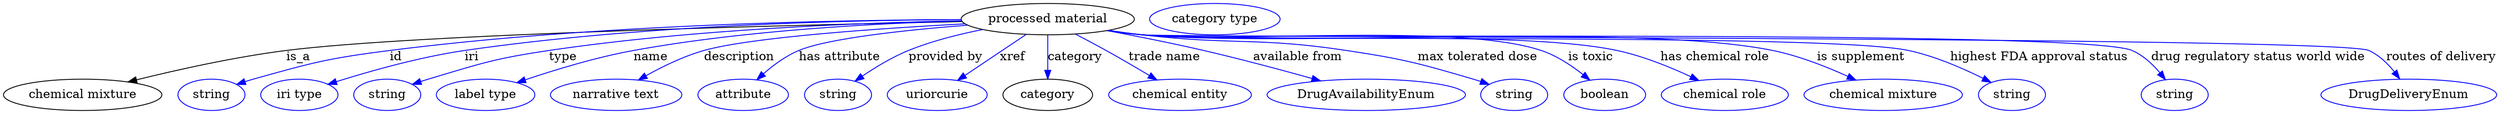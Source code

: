 digraph {
	graph [bb="0,0,2860,123"];
	node [label="\N"];
	"processed material"	[height=0.5,
		label="processed material",
		pos="1197,105",
		width=2.7623];
	"chemical mixture"	[height=0.5,
		pos="90.992,18",
		width=2.5276];
	"processed material" -> "chemical mixture"	[label=is_a,
		lp="337.99,61.5",
		pos="e,142.84,32.798 1098.4,102.17 902.65,98.2 471.09,87.593 323.99,69 265.29,61.581 199.47,46.848 152.79,35.287"];
	id	[color=blue,
		height=0.5,
		label=string,
		pos="237.99,18",
		width=1.0652];
	"processed material" -> id	[color=blue,
		label=id,
		lp="449.99,61.5",
		pos="e,266.98,29.966 1097.4,104.46 952.76,103.98 676.17,98.721 442.99,69 372.26,59.984 354.64,55.278 285.99,36 282.89,35.128 279.69,34.158 \
276.49,33.138",
		style=solid];
	iri	[color=blue,
		height=0.5,
		label="iri type",
		pos="338.99,18",
		width=1.2277];
	"processed material" -> iri	[color=blue,
		label=iri,
		lp="536.99,61.5",
		pos="e,372.16,30.157 1097.4,104.53 966.36,103.92 729.22,98.279 528.99,69 477.56,61.48 420.04,45.196 381.9,33.247",
		style=solid];
	type	[color=blue,
		height=0.5,
		label=string,
		pos="439.99,18",
		width=1.0652];
	"processed material" -> type	[color=blue,
		label=type,
		lp="640.99,61.5",
		pos="e,468.91,30.034 1098,103.14 983.54,100.95 789.7,93.542 624.99,69 562.62,59.706 547.41,54.087 486.99,36 484.23,35.172 481.38,34.272 \
478.53,33.332",
		style=solid];
	name	[color=blue,
		height=0.5,
		label="label type",
		pos="552.99,18",
		width=1.5707];
	"processed material" -> name	[color=blue,
		label=name,
		lp="741.99,61.5",
		pos="e,588.71,32.003 1098,102.86 1001.3,100.3 850.52,92.467 721.99,69 679.25,61.197 631.94,46.669 598.27,35.276",
		style=solid];
	description	[color=blue,
		height=0.5,
		label="narrative text",
		pos="702.99,18",
		width=2.0943];
	"processed material" -> description	[color=blue,
		label=description,
		lp="842.49,61.5",
		pos="e,728.35,35.208 1101.6,99.691 1003.1,94.5 856.28,84.494 801.99,69 779.34,62.535 755.73,50.831 737.25,40.372",
		style=solid];
	"has attribute"	[color=blue,
		height=0.5,
		label=attribute,
		pos="847.99,18",
		width=1.4443];
	"processed material" -> "has attribute"	[color=blue,
		label="has attribute",
		lp="957.99,61.5",
		pos="e,863.46,35.361 1104.8,98.143 1034.8,92.691 945.02,83.241 910.99,69 896.27,62.841 882.14,52.219 871.01,42.344",
		style=solid];
	"provided by"	[color=blue,
		height=0.5,
		label=string,
		pos="955.99,18",
		width=1.0652];
	"processed material" -> "provided by"	[color=blue,
		label="provided by",
		lp="1079.5,61.5",
		pos="e,975.62,33.752 1122.1,93.043 1094.7,87.635 1063.9,79.871 1037,69 1018.3,61.44 999.01,49.724 983.96,39.533",
		style=solid];
	xref	[color=blue,
		height=0.5,
		label=uriorcurie,
		pos="1070,18",
		width=1.5887];
	"processed material" -> xref	[color=blue,
		label=xref,
		lp="1156.5,61.5",
		pos="e,1093.4,34.688 1172.2,87.409 1152.2,73.991 1123.8,55.001 1102,40.432",
		style=solid];
	category	[height=0.5,
		pos="1197,18",
		width=1.4263];
	"processed material" -> category	[color=blue,
		label=category,
		lp="1228.5,61.5",
		pos="e,1197,36.175 1197,86.799 1197,75.163 1197,59.548 1197,46.237",
		style=solid];
	"trade name"	[color=blue,
		height=0.5,
		label="chemical entity",
		pos="1348,18",
		width=2.2748];
	"processed material" -> "trade name"	[color=blue,
		label="trade name",
		lp="1331,61.5",
		pos="e,1321.7,35.143 1228.9,87.8 1240.1,82.002 1252.6,75.333 1264,69 1280.2,59.957 1297.9,49.52 1312.8,40.529",
		style=solid];
	"available from"	[color=blue,
		height=0.5,
		label=DrugAvailabilityEnum,
		pos="1562,18",
		width=3.1594];
	"processed material" -> "available from"	[color=blue,
		label="available from",
		lp="1484.5,61.5",
		pos="e,1509.7,34.094 1265.2,91.811 1298.7,85.536 1339.6,77.44 1376,69 1417.5,59.369 1463.8,46.927 1499.8,36.864",
		style=solid];
	"max tolerated dose"	[color=blue,
		height=0.5,
		label=string,
		pos="1732,18",
		width=1.0652];
	"processed material" -> "max tolerated dose"	[color=blue,
		label="max tolerated dose",
		lp="1690,61.5",
		pos="e,1703.3,29.996 1266.9,92.165 1279.5,90.26 1292.6,88.442 1305,87 1409,74.846 1436.4,84.665 1540,69 1605.3,59.116 1621.6,54.609 1685,\
36 1687.9,35.148 1690.9,34.213 1693.9,33.232",
		style=solid];
	"is toxic"	[color=blue,
		height=0.5,
		label=boolean,
		pos="1835,18",
		width=1.2999];
	"processed material" -> "is toxic"	[color=blue,
		label="is toxic",
		lp="1819,61.5",
		pos="e,1818.2,34.853 1265.7,91.955 1278.7,90.022 1292.2,88.25 1305,87 1406.4,77.064 1666.4,101.34 1763,69 1780.3,63.212 1797.1,51.897 \
1810.2,41.492",
		style=solid];
	"has chemical role"	[color=blue,
		height=0.5,
		label="chemical role",
		pos="1973,18",
		width=2.022];
	"processed material" -> "has chemical role"	[color=blue,
		label="has chemical role",
		lp="1961.5,61.5",
		pos="e,1943.1,34.518 1265.4,91.934 1278.5,89.99 1292.1,88.219 1305,87 1425.4,75.575 1730.6,93.999 1849,69 1878.6,62.753 1910.1,49.925 \
1934,38.827",
		style=solid];
	"is supplement"	[color=blue,
		height=0.5,
		label="chemical mixture",
		pos="2155,18",
		width=2.5276];
	"processed material" -> "is supplement"	[color=blue,
		label="is supplement",
		lp="2129.5,61.5",
		pos="e,2123.6,34.955 1265.4,91.849 1278.5,89.913 1292.1,88.167 1305,87 1465.1,72.474 1870.5,100.93 2028,69 2057.9,62.933 2089.9,50.301 \
2114.3,39.252",
		style=solid];
	"highest FDA approval status"	[color=blue,
		height=0.5,
		label=string,
		pos="2302,18",
		width=1.0652];
	"processed material" -> "highest FDA approval status"	[color=blue,
		label="highest FDA approval status",
		lp="2333.5,61.5",
		pos="e,2278,32.373 1265.1,91.845 1278.3,89.897 1292,88.147 1305,87 1402.3,78.385 2088.5,89.424 2184,69 2214,62.581 2246,48.555 2269,36.987",
		style=solid];
	"drug regulatory status world wide"	[color=blue,
		height=0.5,
		label=string,
		pos="2490,18",
		width=1.0652];
	"processed material" -> "drug regulatory status world wide"	[color=blue,
		label="drug regulatory status world wide",
		lp="2586,61.5",
		pos="e,2479,35.378 1265.1,91.797 1278.3,89.853 1292,88.117 1305,87 1367.8,81.584 2381.9,93.595 2440,69 2452.7,63.614 2463.9,53.306 2472.5,\
43.442",
		style=solid];
	"routes of delivery"	[color=blue,
		height=0.5,
		label=DrugDeliveryEnum,
		pos="2759,18",
		width=2.7984];
	"processed material" -> "routes of delivery"	[color=blue,
		label="routes of delivery",
		lp="2796.5,61.5",
		pos="e,2748.5,36.348 1264.8,91.808 1278.1,89.849 1291.9,88.105 1305,87 1344,83.701 2677.3,84.946 2713,69 2724.7,63.793 2734.7,54.046 \
2742.4,44.53",
		style=solid];
	"named thing_category"	[color=blue,
		height=0.5,
		label="category type",
		pos="1389,105",
		width=2.0762];
}
